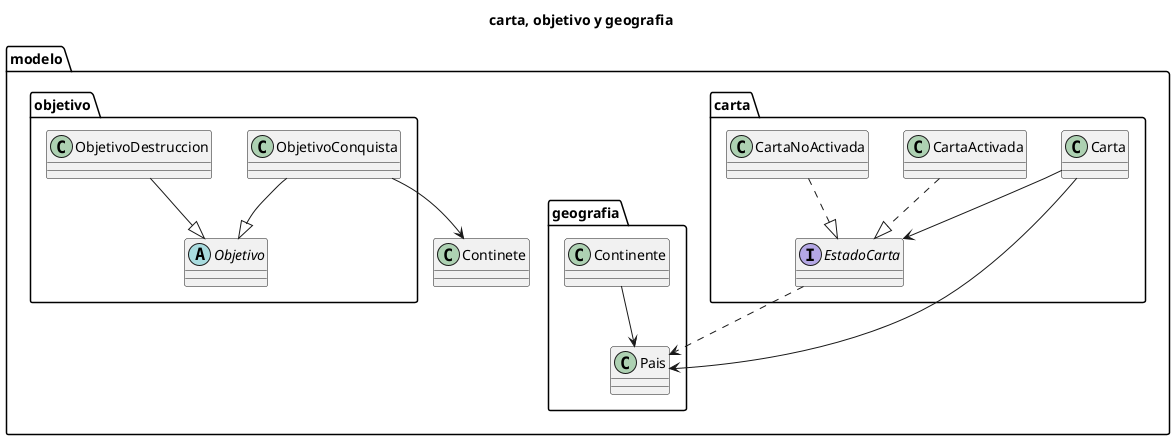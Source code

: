 @startuml

title carta, objetivo y geografia

package modelo {
    package carta {
        class Carta
        interface EstadoCarta
        class CartaActivada
        class CartaNoActivada
    }

    package geografia {
        class Continente
        class Pais
    }

    package objetivo {
        abstract class Objetivo
        class ObjetivoConquista
        class ObjetivoDestruccion
    }

    CartaActivada ..|> EstadoCarta
    CartaNoActivada ..|> EstadoCarta
    Carta --> EstadoCarta
    Continente --> Pais
    EstadoCarta ..> Pais
    ObjetivoConquista --|> Objetivo
    ObjetivoDestruccion --|> Objetivo
    Carta --> Pais
    ObjetivoConquista --> Continete
}

@enduml